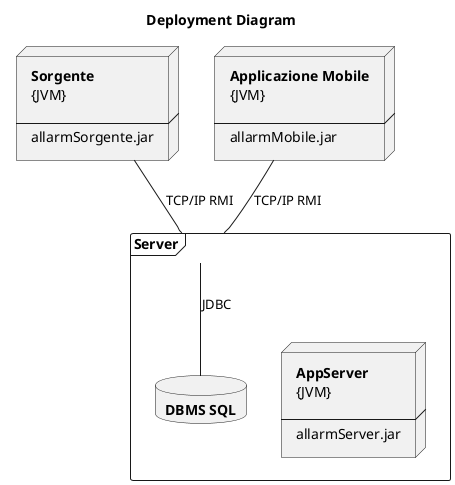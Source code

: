 @startuml
title Deployment Diagram

node Sorgente  [
<b>Sorgente
{JVM}

---
allarmSorgente.jar
]

node AppMobile[
<b>Applicazione Mobile
{JVM}

---
allarmMobile.jar
]

frame Server {
    node Server [
    <b>AppServer
    {JVM}

    ---
    allarmServer.jar
    ]
    database DB [
    <b>DBMS SQL
    ]
}

Sorgente -- Server : TCP/IP RMI
AppMobile -- Server : TCP/IP RMI
Server -- DB : JDBC
@enduml